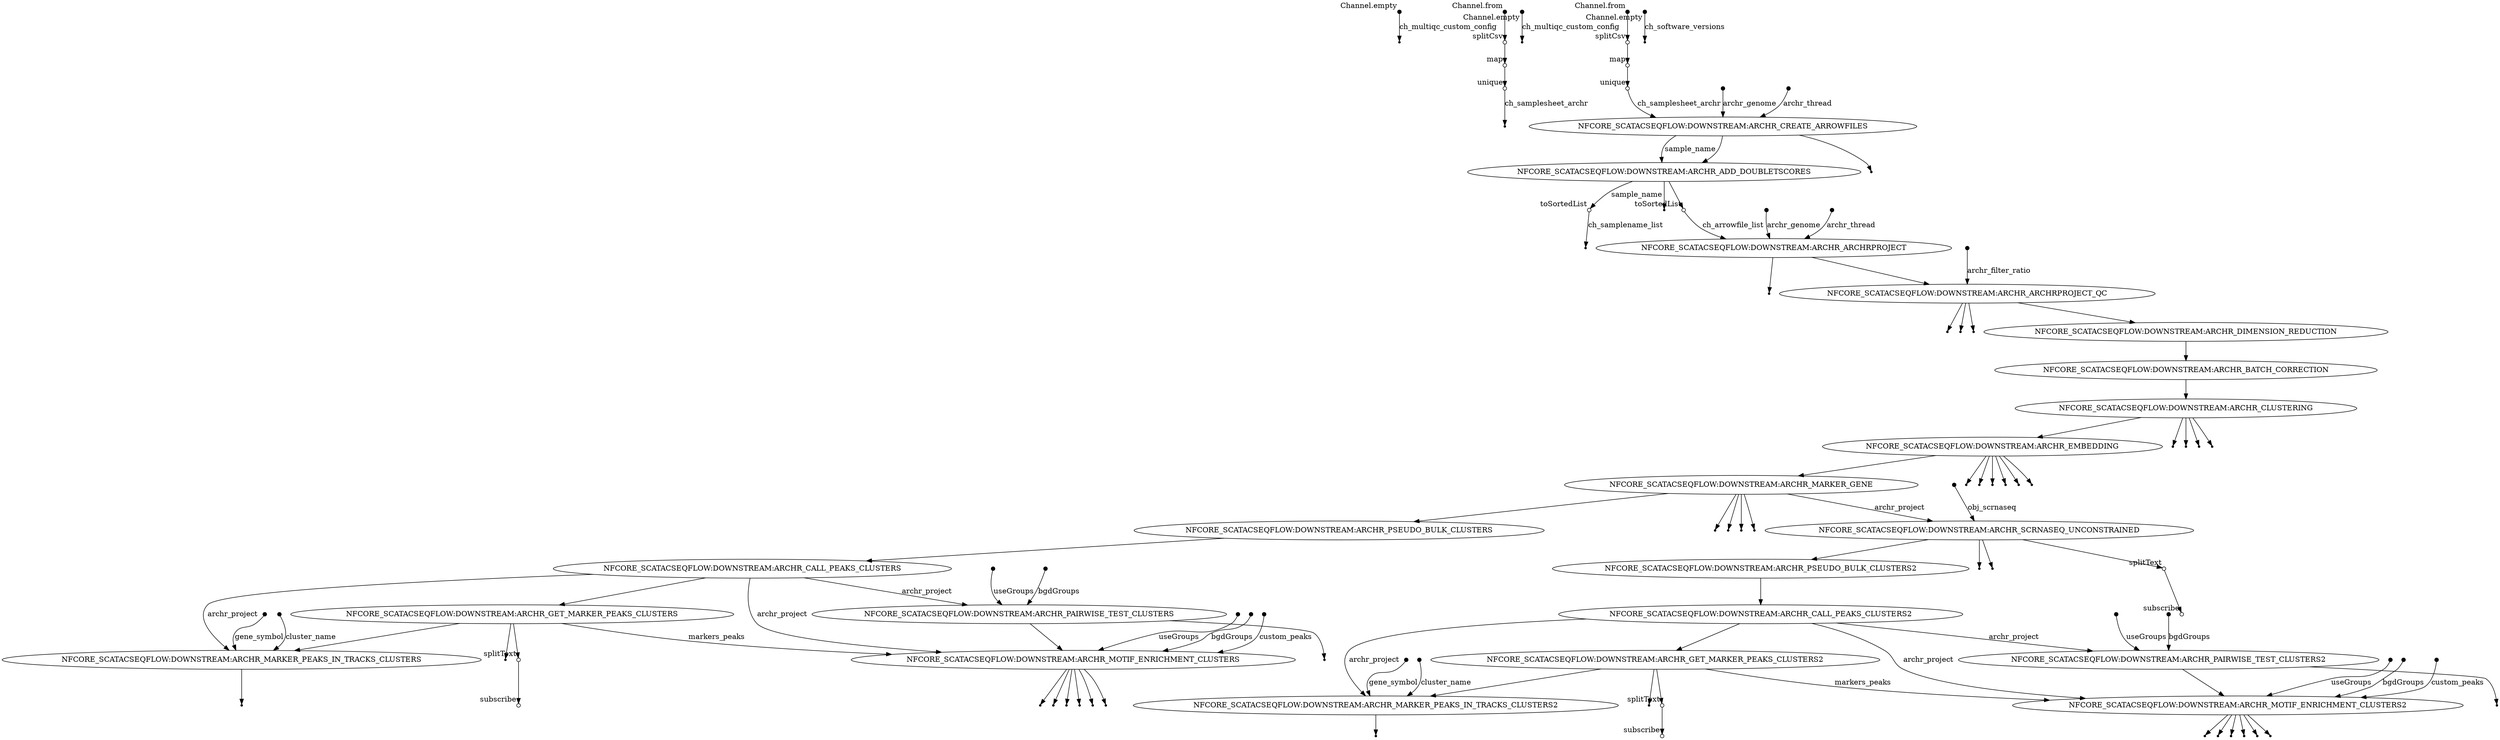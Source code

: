 digraph "pipeline_dag_20210819_183004" {
p0 [shape=point,label="",fixedsize=true,width=0.1,xlabel="Channel.empty"];
p1 [shape=point];
p0 -> p1 [label="ch_multiqc_custom_config"];

p2 [shape=point,label="",fixedsize=true,width=0.1,xlabel="Channel.from"];
p3 [shape=circle,label="",fixedsize=true,width=0.1,xlabel="splitCsv"];
p2 -> p3;

p3 [shape=circle,label="",fixedsize=true,width=0.1,xlabel="splitCsv"];
p4 [shape=circle,label="",fixedsize=true,width=0.1,xlabel="map"];
p3 -> p4;

p4 [shape=circle,label="",fixedsize=true,width=0.1,xlabel="map"];
p5 [shape=circle,label="",fixedsize=true,width=0.1,xlabel="unique"];
p4 -> p5;

p5 [shape=circle,label="",fixedsize=true,width=0.1,xlabel="unique"];
p6 [shape=point];
p5 -> p6 [label="ch_samplesheet_archr"];

p7 [shape=point,label="",fixedsize=true,width=0.1,xlabel="Channel.empty"];
p8 [shape=point];
p7 -> p8 [label="ch_multiqc_custom_config"];

p9 [shape=point,label="",fixedsize=true,width=0.1,xlabel="Channel.from"];
p10 [shape=circle,label="",fixedsize=true,width=0.1,xlabel="splitCsv"];
p9 -> p10;

p10 [shape=circle,label="",fixedsize=true,width=0.1,xlabel="splitCsv"];
p11 [shape=circle,label="",fixedsize=true,width=0.1,xlabel="map"];
p10 -> p11;

p11 [shape=circle,label="",fixedsize=true,width=0.1,xlabel="map"];
p12 [shape=circle,label="",fixedsize=true,width=0.1,xlabel="unique"];
p11 -> p12;

p12 [shape=circle,label="",fixedsize=true,width=0.1,xlabel="unique"];
p17 [label="NFCORE_SCATACSEQFLOW:DOWNSTREAM:ARCHR_CREATE_ARROWFILES"];
p12 -> p17 [label="ch_samplesheet_archr"];

p13 [shape=point,label="",fixedsize=true,width=0.1,xlabel="Channel.empty"];
p14 [shape=point];
p13 -> p14 [label="ch_software_versions"];

p15 [shape=point,label="",fixedsize=true,width=0.1];
p17 [label="NFCORE_SCATACSEQFLOW:DOWNSTREAM:ARCHR_CREATE_ARROWFILES"];
p15 -> p17 [label="archr_genome"];

p16 [shape=point,label="",fixedsize=true,width=0.1];
p17 [label="NFCORE_SCATACSEQFLOW:DOWNSTREAM:ARCHR_CREATE_ARROWFILES"];
p16 -> p17 [label="archr_thread"];

p17 [label="NFCORE_SCATACSEQFLOW:DOWNSTREAM:ARCHR_CREATE_ARROWFILES"];
p19 [label="NFCORE_SCATACSEQFLOW:DOWNSTREAM:ARCHR_ADD_DOUBLETSCORES"];
p17 -> p19 [label="sample_name"];

p17 [label="NFCORE_SCATACSEQFLOW:DOWNSTREAM:ARCHR_CREATE_ARROWFILES"];
p18 [shape=point];
p17 -> p18;

p17 [label="NFCORE_SCATACSEQFLOW:DOWNSTREAM:ARCHR_CREATE_ARROWFILES"];
p19 [label="NFCORE_SCATACSEQFLOW:DOWNSTREAM:ARCHR_ADD_DOUBLETSCORES"];
p17 -> p19;

p19 [label="NFCORE_SCATACSEQFLOW:DOWNSTREAM:ARCHR_ADD_DOUBLETSCORES"];
p21 [shape=circle,label="",fixedsize=true,width=0.1,xlabel="toSortedList"];
p19 -> p21 [label="sample_name"];

p19 [label="NFCORE_SCATACSEQFLOW:DOWNSTREAM:ARCHR_ADD_DOUBLETSCORES"];
p20 [shape=point];
p19 -> p20;

p19 [label="NFCORE_SCATACSEQFLOW:DOWNSTREAM:ARCHR_ADD_DOUBLETSCORES"];
p23 [shape=circle,label="",fixedsize=true,width=0.1,xlabel="toSortedList"];
p19 -> p23;

p21 [shape=circle,label="",fixedsize=true,width=0.1,xlabel="toSortedList"];
p22 [shape=point];
p21 -> p22 [label="ch_samplename_list"];

p23 [shape=circle,label="",fixedsize=true,width=0.1,xlabel="toSortedList"];
p26 [label="NFCORE_SCATACSEQFLOW:DOWNSTREAM:ARCHR_ARCHRPROJECT"];
p23 -> p26 [label="ch_arrowfile_list"];

p24 [shape=point,label="",fixedsize=true,width=0.1];
p26 [label="NFCORE_SCATACSEQFLOW:DOWNSTREAM:ARCHR_ARCHRPROJECT"];
p24 -> p26 [label="archr_genome"];

p25 [shape=point,label="",fixedsize=true,width=0.1];
p26 [label="NFCORE_SCATACSEQFLOW:DOWNSTREAM:ARCHR_ARCHRPROJECT"];
p25 -> p26 [label="archr_thread"];

p26 [label="NFCORE_SCATACSEQFLOW:DOWNSTREAM:ARCHR_ARCHRPROJECT"];
p27 [shape=point];
p26 -> p27;

p26 [label="NFCORE_SCATACSEQFLOW:DOWNSTREAM:ARCHR_ARCHRPROJECT"];
p29 [label="NFCORE_SCATACSEQFLOW:DOWNSTREAM:ARCHR_ARCHRPROJECT_QC"];
p26 -> p29;

p28 [shape=point,label="",fixedsize=true,width=0.1];
p29 [label="NFCORE_SCATACSEQFLOW:DOWNSTREAM:ARCHR_ARCHRPROJECT_QC"];
p28 -> p29 [label="archr_filter_ratio"];

p29 [label="NFCORE_SCATACSEQFLOW:DOWNSTREAM:ARCHR_ARCHRPROJECT_QC"];
p32 [shape=point];
p29 -> p32;

p29 [label="NFCORE_SCATACSEQFLOW:DOWNSTREAM:ARCHR_ARCHRPROJECT_QC"];
p31 [shape=point];
p29 -> p31;

p29 [label="NFCORE_SCATACSEQFLOW:DOWNSTREAM:ARCHR_ARCHRPROJECT_QC"];
p30 [shape=point];
p29 -> p30;

p29 [label="NFCORE_SCATACSEQFLOW:DOWNSTREAM:ARCHR_ARCHRPROJECT_QC"];
p33 [label="NFCORE_SCATACSEQFLOW:DOWNSTREAM:ARCHR_DIMENSION_REDUCTION"];
p29 -> p33;

p33 [label="NFCORE_SCATACSEQFLOW:DOWNSTREAM:ARCHR_DIMENSION_REDUCTION"];
p34 [label="NFCORE_SCATACSEQFLOW:DOWNSTREAM:ARCHR_BATCH_CORRECTION"];
p33 -> p34;

p34 [label="NFCORE_SCATACSEQFLOW:DOWNSTREAM:ARCHR_BATCH_CORRECTION"];
p35 [label="NFCORE_SCATACSEQFLOW:DOWNSTREAM:ARCHR_CLUSTERING"];
p34 -> p35;

p35 [label="NFCORE_SCATACSEQFLOW:DOWNSTREAM:ARCHR_CLUSTERING"];
p40 [label="NFCORE_SCATACSEQFLOW:DOWNSTREAM:ARCHR_EMBEDDING"];
p35 -> p40;

p35 [label="NFCORE_SCATACSEQFLOW:DOWNSTREAM:ARCHR_CLUSTERING"];
p39 [shape=point];
p35 -> p39;

p35 [label="NFCORE_SCATACSEQFLOW:DOWNSTREAM:ARCHR_CLUSTERING"];
p38 [shape=point];
p35 -> p38;

p35 [label="NFCORE_SCATACSEQFLOW:DOWNSTREAM:ARCHR_CLUSTERING"];
p37 [shape=point];
p35 -> p37;

p35 [label="NFCORE_SCATACSEQFLOW:DOWNSTREAM:ARCHR_CLUSTERING"];
p36 [shape=point];
p35 -> p36;

p40 [label="NFCORE_SCATACSEQFLOW:DOWNSTREAM:ARCHR_EMBEDDING"];
p47 [label="NFCORE_SCATACSEQFLOW:DOWNSTREAM:ARCHR_MARKER_GENE"];
p40 -> p47;

p40 [label="NFCORE_SCATACSEQFLOW:DOWNSTREAM:ARCHR_EMBEDDING"];
p46 [shape=point];
p40 -> p46;

p40 [label="NFCORE_SCATACSEQFLOW:DOWNSTREAM:ARCHR_EMBEDDING"];
p45 [shape=point];
p40 -> p45;

p40 [label="NFCORE_SCATACSEQFLOW:DOWNSTREAM:ARCHR_EMBEDDING"];
p44 [shape=point];
p40 -> p44;

p40 [label="NFCORE_SCATACSEQFLOW:DOWNSTREAM:ARCHR_EMBEDDING"];
p43 [shape=point];
p40 -> p43;

p40 [label="NFCORE_SCATACSEQFLOW:DOWNSTREAM:ARCHR_EMBEDDING"];
p42 [shape=point];
p40 -> p42;

p40 [label="NFCORE_SCATACSEQFLOW:DOWNSTREAM:ARCHR_EMBEDDING"];
p41 [shape=point];
p40 -> p41;

p47 [label="NFCORE_SCATACSEQFLOW:DOWNSTREAM:ARCHR_MARKER_GENE"];
p52 [label="NFCORE_SCATACSEQFLOW:DOWNSTREAM:ARCHR_PSEUDO_BULK_CLUSTERS"];
p47 -> p52;

p47 [label="NFCORE_SCATACSEQFLOW:DOWNSTREAM:ARCHR_MARKER_GENE"];
p51 [shape=point];
p47 -> p51;

p47 [label="NFCORE_SCATACSEQFLOW:DOWNSTREAM:ARCHR_MARKER_GENE"];
p50 [shape=point];
p47 -> p50;

p47 [label="NFCORE_SCATACSEQFLOW:DOWNSTREAM:ARCHR_MARKER_GENE"];
p49 [shape=point];
p47 -> p49;

p47 [label="NFCORE_SCATACSEQFLOW:DOWNSTREAM:ARCHR_MARKER_GENE"];
p48 [shape=point];
p47 -> p48;

p52 [label="NFCORE_SCATACSEQFLOW:DOWNSTREAM:ARCHR_PSEUDO_BULK_CLUSTERS"];
p60 [label="NFCORE_SCATACSEQFLOW:DOWNSTREAM:ARCHR_CALL_PEAKS_CLUSTERS"];
p52 -> p60;

p47 [label="NFCORE_SCATACSEQFLOW:DOWNSTREAM:ARCHR_MARKER_GENE"];
p54 [label="NFCORE_SCATACSEQFLOW:DOWNSTREAM:ARCHR_SCRNASEQ_UNCONSTRAINED"];
p47 -> p54 [label="archr_project"];

p53 [shape=point,label="",fixedsize=true,width=0.1];
p54 [label="NFCORE_SCATACSEQFLOW:DOWNSTREAM:ARCHR_SCRNASEQ_UNCONSTRAINED"];
p53 -> p54 [label="obj_scrnaseq"];

p54 [label="NFCORE_SCATACSEQFLOW:DOWNSTREAM:ARCHR_SCRNASEQ_UNCONSTRAINED"];
p59 [label="NFCORE_SCATACSEQFLOW:DOWNSTREAM:ARCHR_PSEUDO_BULK_CLUSTERS2"];
p54 -> p59;

p54 [label="NFCORE_SCATACSEQFLOW:DOWNSTREAM:ARCHR_SCRNASEQ_UNCONSTRAINED"];
p56 [shape=point];
p54 -> p56;

p54 [label="NFCORE_SCATACSEQFLOW:DOWNSTREAM:ARCHR_SCRNASEQ_UNCONSTRAINED"];
p55 [shape=point];
p54 -> p55;

p54 [label="NFCORE_SCATACSEQFLOW:DOWNSTREAM:ARCHR_SCRNASEQ_UNCONSTRAINED"];
p57 [shape=circle,label="",fixedsize=true,width=0.1,xlabel="splitText"];
p54 -> p57;

p57 [shape=circle,label="",fixedsize=true,width=0.1,xlabel="splitText"];
p58 [shape=circle,label="",fixedsize=true,width=0.1,xlabel="subscribe"];
p57 -> p58;

p59 [label="NFCORE_SCATACSEQFLOW:DOWNSTREAM:ARCHR_PSEUDO_BULK_CLUSTERS2"];
p61 [label="NFCORE_SCATACSEQFLOW:DOWNSTREAM:ARCHR_CALL_PEAKS_CLUSTERS2"];
p59 -> p61;

p60 [label="NFCORE_SCATACSEQFLOW:DOWNSTREAM:ARCHR_CALL_PEAKS_CLUSTERS"];
p62 [label="NFCORE_SCATACSEQFLOW:DOWNSTREAM:ARCHR_GET_MARKER_PEAKS_CLUSTERS"];
p60 -> p62;

p61 [label="NFCORE_SCATACSEQFLOW:DOWNSTREAM:ARCHR_CALL_PEAKS_CLUSTERS2"];
p64 [label="NFCORE_SCATACSEQFLOW:DOWNSTREAM:ARCHR_GET_MARKER_PEAKS_CLUSTERS2"];
p61 -> p64;

p62 [label="NFCORE_SCATACSEQFLOW:DOWNSTREAM:ARCHR_GET_MARKER_PEAKS_CLUSTERS"];
p72 [label="NFCORE_SCATACSEQFLOW:DOWNSTREAM:ARCHR_MARKER_PEAKS_IN_TRACKS_CLUSTERS"];
p62 -> p72;

p62 [label="NFCORE_SCATACSEQFLOW:DOWNSTREAM:ARCHR_GET_MARKER_PEAKS_CLUSTERS"];
p63 [shape=point];
p62 -> p63;

p62 [label="NFCORE_SCATACSEQFLOW:DOWNSTREAM:ARCHR_GET_MARKER_PEAKS_CLUSTERS"];
p66 [shape=circle,label="",fixedsize=true,width=0.1,xlabel="splitText"];
p62 -> p66;

p64 [label="NFCORE_SCATACSEQFLOW:DOWNSTREAM:ARCHR_GET_MARKER_PEAKS_CLUSTERS2"];
p76 [label="NFCORE_SCATACSEQFLOW:DOWNSTREAM:ARCHR_MARKER_PEAKS_IN_TRACKS_CLUSTERS2"];
p64 -> p76;

p64 [label="NFCORE_SCATACSEQFLOW:DOWNSTREAM:ARCHR_GET_MARKER_PEAKS_CLUSTERS2"];
p65 [shape=point];
p64 -> p65;

p64 [label="NFCORE_SCATACSEQFLOW:DOWNSTREAM:ARCHR_GET_MARKER_PEAKS_CLUSTERS2"];
p68 [shape=circle,label="",fixedsize=true,width=0.1,xlabel="splitText"];
p64 -> p68;

p66 [shape=circle,label="",fixedsize=true,width=0.1,xlabel="splitText"];
p67 [shape=circle,label="",fixedsize=true,width=0.1,xlabel="subscribe"];
p66 -> p67;

p68 [shape=circle,label="",fixedsize=true,width=0.1,xlabel="splitText"];
p69 [shape=circle,label="",fixedsize=true,width=0.1,xlabel="subscribe"];
p68 -> p69;

p60 [label="NFCORE_SCATACSEQFLOW:DOWNSTREAM:ARCHR_CALL_PEAKS_CLUSTERS"];
p72 [label="NFCORE_SCATACSEQFLOW:DOWNSTREAM:ARCHR_MARKER_PEAKS_IN_TRACKS_CLUSTERS"];
p60 -> p72 [label="archr_project"];

p70 [shape=point,label="",fixedsize=true,width=0.1];
p72 [label="NFCORE_SCATACSEQFLOW:DOWNSTREAM:ARCHR_MARKER_PEAKS_IN_TRACKS_CLUSTERS"];
p70 -> p72 [label="gene_symbol"];

p71 [shape=point,label="",fixedsize=true,width=0.1];
p72 [label="NFCORE_SCATACSEQFLOW:DOWNSTREAM:ARCHR_MARKER_PEAKS_IN_TRACKS_CLUSTERS"];
p71 -> p72 [label="cluster_name"];

p72 [label="NFCORE_SCATACSEQFLOW:DOWNSTREAM:ARCHR_MARKER_PEAKS_IN_TRACKS_CLUSTERS"];
p73 [shape=point];
p72 -> p73;

p61 [label="NFCORE_SCATACSEQFLOW:DOWNSTREAM:ARCHR_CALL_PEAKS_CLUSTERS2"];
p76 [label="NFCORE_SCATACSEQFLOW:DOWNSTREAM:ARCHR_MARKER_PEAKS_IN_TRACKS_CLUSTERS2"];
p61 -> p76 [label="archr_project"];

p74 [shape=point,label="",fixedsize=true,width=0.1];
p76 [label="NFCORE_SCATACSEQFLOW:DOWNSTREAM:ARCHR_MARKER_PEAKS_IN_TRACKS_CLUSTERS2"];
p74 -> p76 [label="gene_symbol"];

p75 [shape=point,label="",fixedsize=true,width=0.1];
p76 [label="NFCORE_SCATACSEQFLOW:DOWNSTREAM:ARCHR_MARKER_PEAKS_IN_TRACKS_CLUSTERS2"];
p75 -> p76 [label="cluster_name"];

p76 [label="NFCORE_SCATACSEQFLOW:DOWNSTREAM:ARCHR_MARKER_PEAKS_IN_TRACKS_CLUSTERS2"];
p77 [shape=point];
p76 -> p77;

p60 [label="NFCORE_SCATACSEQFLOW:DOWNSTREAM:ARCHR_CALL_PEAKS_CLUSTERS"];
p80 [label="NFCORE_SCATACSEQFLOW:DOWNSTREAM:ARCHR_PAIRWISE_TEST_CLUSTERS"];
p60 -> p80 [label="archr_project"];

p78 [shape=point,label="",fixedsize=true,width=0.1];
p80 [label="NFCORE_SCATACSEQFLOW:DOWNSTREAM:ARCHR_PAIRWISE_TEST_CLUSTERS"];
p78 -> p80 [label="useGroups"];

p79 [shape=point,label="",fixedsize=true,width=0.1];
p80 [label="NFCORE_SCATACSEQFLOW:DOWNSTREAM:ARCHR_PAIRWISE_TEST_CLUSTERS"];
p79 -> p80 [label="bgdGroups"];

p80 [label="NFCORE_SCATACSEQFLOW:DOWNSTREAM:ARCHR_PAIRWISE_TEST_CLUSTERS"];
p81 [shape=point];
p80 -> p81;

p80 [label="NFCORE_SCATACSEQFLOW:DOWNSTREAM:ARCHR_PAIRWISE_TEST_CLUSTERS"];
p89 [label="NFCORE_SCATACSEQFLOW:DOWNSTREAM:ARCHR_MOTIF_ENRICHMENT_CLUSTERS"];
p80 -> p89;

p61 [label="NFCORE_SCATACSEQFLOW:DOWNSTREAM:ARCHR_CALL_PEAKS_CLUSTERS2"];
p84 [label="NFCORE_SCATACSEQFLOW:DOWNSTREAM:ARCHR_PAIRWISE_TEST_CLUSTERS2"];
p61 -> p84 [label="archr_project"];

p82 [shape=point,label="",fixedsize=true,width=0.1];
p84 [label="NFCORE_SCATACSEQFLOW:DOWNSTREAM:ARCHR_PAIRWISE_TEST_CLUSTERS2"];
p82 -> p84 [label="useGroups"];

p83 [shape=point,label="",fixedsize=true,width=0.1];
p84 [label="NFCORE_SCATACSEQFLOW:DOWNSTREAM:ARCHR_PAIRWISE_TEST_CLUSTERS2"];
p83 -> p84 [label="bgdGroups"];

p84 [label="NFCORE_SCATACSEQFLOW:DOWNSTREAM:ARCHR_PAIRWISE_TEST_CLUSTERS2"];
p85 [shape=point];
p84 -> p85;

p84 [label="NFCORE_SCATACSEQFLOW:DOWNSTREAM:ARCHR_PAIRWISE_TEST_CLUSTERS2"];
p99 [label="NFCORE_SCATACSEQFLOW:DOWNSTREAM:ARCHR_MOTIF_ENRICHMENT_CLUSTERS2"];
p84 -> p99;

p60 [label="NFCORE_SCATACSEQFLOW:DOWNSTREAM:ARCHR_CALL_PEAKS_CLUSTERS"];
p89 [label="NFCORE_SCATACSEQFLOW:DOWNSTREAM:ARCHR_MOTIF_ENRICHMENT_CLUSTERS"];
p60 -> p89 [label="archr_project"];

p62 [label="NFCORE_SCATACSEQFLOW:DOWNSTREAM:ARCHR_GET_MARKER_PEAKS_CLUSTERS"];
p89 [label="NFCORE_SCATACSEQFLOW:DOWNSTREAM:ARCHR_MOTIF_ENRICHMENT_CLUSTERS"];
p62 -> p89 [label="markers_peaks"];

p86 [shape=point,label="",fixedsize=true,width=0.1];
p89 [label="NFCORE_SCATACSEQFLOW:DOWNSTREAM:ARCHR_MOTIF_ENRICHMENT_CLUSTERS"];
p86 -> p89 [label="useGroups"];

p87 [shape=point,label="",fixedsize=true,width=0.1];
p89 [label="NFCORE_SCATACSEQFLOW:DOWNSTREAM:ARCHR_MOTIF_ENRICHMENT_CLUSTERS"];
p87 -> p89 [label="bgdGroups"];

p88 [shape=point,label="",fixedsize=true,width=0.1];
p89 [label="NFCORE_SCATACSEQFLOW:DOWNSTREAM:ARCHR_MOTIF_ENRICHMENT_CLUSTERS"];
p88 -> p89 [label="custom_peaks"];

p89 [label="NFCORE_SCATACSEQFLOW:DOWNSTREAM:ARCHR_MOTIF_ENRICHMENT_CLUSTERS"];
p95 [shape=point];
p89 -> p95;

p89 [label="NFCORE_SCATACSEQFLOW:DOWNSTREAM:ARCHR_MOTIF_ENRICHMENT_CLUSTERS"];
p94 [shape=point];
p89 -> p94;

p89 [label="NFCORE_SCATACSEQFLOW:DOWNSTREAM:ARCHR_MOTIF_ENRICHMENT_CLUSTERS"];
p93 [shape=point];
p89 -> p93;

p89 [label="NFCORE_SCATACSEQFLOW:DOWNSTREAM:ARCHR_MOTIF_ENRICHMENT_CLUSTERS"];
p92 [shape=point];
p89 -> p92;

p89 [label="NFCORE_SCATACSEQFLOW:DOWNSTREAM:ARCHR_MOTIF_ENRICHMENT_CLUSTERS"];
p91 [shape=point];
p89 -> p91;

p89 [label="NFCORE_SCATACSEQFLOW:DOWNSTREAM:ARCHR_MOTIF_ENRICHMENT_CLUSTERS"];
p90 [shape=point];
p89 -> p90;

p61 [label="NFCORE_SCATACSEQFLOW:DOWNSTREAM:ARCHR_CALL_PEAKS_CLUSTERS2"];
p99 [label="NFCORE_SCATACSEQFLOW:DOWNSTREAM:ARCHR_MOTIF_ENRICHMENT_CLUSTERS2"];
p61 -> p99 [label="archr_project"];

p64 [label="NFCORE_SCATACSEQFLOW:DOWNSTREAM:ARCHR_GET_MARKER_PEAKS_CLUSTERS2"];
p99 [label="NFCORE_SCATACSEQFLOW:DOWNSTREAM:ARCHR_MOTIF_ENRICHMENT_CLUSTERS2"];
p64 -> p99 [label="markers_peaks"];

p96 [shape=point,label="",fixedsize=true,width=0.1];
p99 [label="NFCORE_SCATACSEQFLOW:DOWNSTREAM:ARCHR_MOTIF_ENRICHMENT_CLUSTERS2"];
p96 -> p99 [label="useGroups"];

p97 [shape=point,label="",fixedsize=true,width=0.1];
p99 [label="NFCORE_SCATACSEQFLOW:DOWNSTREAM:ARCHR_MOTIF_ENRICHMENT_CLUSTERS2"];
p97 -> p99 [label="bgdGroups"];

p98 [shape=point,label="",fixedsize=true,width=0.1];
p99 [label="NFCORE_SCATACSEQFLOW:DOWNSTREAM:ARCHR_MOTIF_ENRICHMENT_CLUSTERS2"];
p98 -> p99 [label="custom_peaks"];

p99 [label="NFCORE_SCATACSEQFLOW:DOWNSTREAM:ARCHR_MOTIF_ENRICHMENT_CLUSTERS2"];
p105 [shape=point];
p99 -> p105;

p99 [label="NFCORE_SCATACSEQFLOW:DOWNSTREAM:ARCHR_MOTIF_ENRICHMENT_CLUSTERS2"];
p104 [shape=point];
p99 -> p104;

p99 [label="NFCORE_SCATACSEQFLOW:DOWNSTREAM:ARCHR_MOTIF_ENRICHMENT_CLUSTERS2"];
p103 [shape=point];
p99 -> p103;

p99 [label="NFCORE_SCATACSEQFLOW:DOWNSTREAM:ARCHR_MOTIF_ENRICHMENT_CLUSTERS2"];
p102 [shape=point];
p99 -> p102;

p99 [label="NFCORE_SCATACSEQFLOW:DOWNSTREAM:ARCHR_MOTIF_ENRICHMENT_CLUSTERS2"];
p101 [shape=point];
p99 -> p101;

p99 [label="NFCORE_SCATACSEQFLOW:DOWNSTREAM:ARCHR_MOTIF_ENRICHMENT_CLUSTERS2"];
p100 [shape=point];
p99 -> p100;

}
